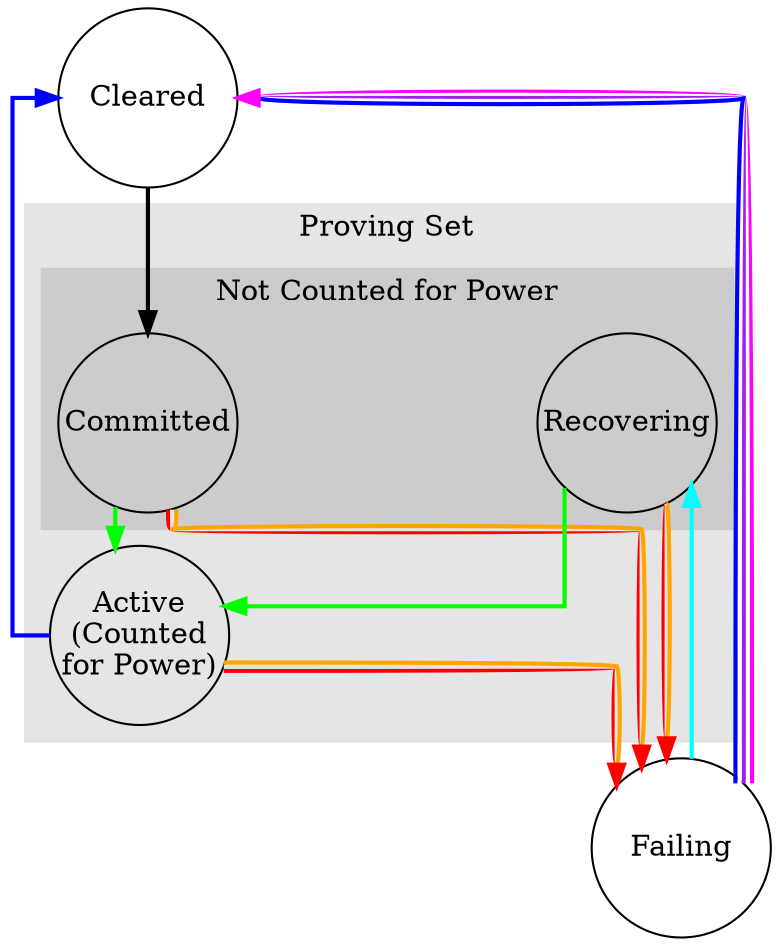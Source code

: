 digraph sectoRecovering {
  Compound=true
  splines=ortho
  ranksep=0.2
  nodesep=2
  node [shape=circle width=1.2 fixedsize=true]
  edge [penwidth=2]
  Cleared
  subgraph cluster_0 {
      label="Proving Set"
      style=filled
      color=grey90
     Committed
     Active [label="Active\n(Counted\nfor Power)"]
     Recovering

     subgraph cluster_1 {
         label="Not Counted for Power"
         style=filled
         color=grey80
         Committed
         Recovering
     }
  }

  // black: sm.CommitSector
  // green: sm.SubmitPoSt - ActivateSectors
  // orange: sm.DeclareFaults - sm.FailSector
  // red: sm.CronAction - sm.FailSector
  // cyan: sm.RecoverFaults
  // blue: sm.SubmitPoSt - Expiration - ClearSector
  // magenta: sm.SubmitPoSt - MaxFCount - ClearSector
  // purple: sm.CronAction - MaxFCount - ClearSector

  Cleared -> Committed [color="black"]
  Committed -> Active [color="green"]
  Recovering -> Active [color="green"]

  // either declare Fault or miss PoSt
  Active -> Failing [color="red:gray90:orange"]

  // only miss PoSt, otherwise PoSt will move Recovering to Active
  // Recovering -> Cleared [constraint=false color="magenta"]
  // only miss PoSt, otherwise PoSt will move Committed to Active
  // Committed -> Cleared [constraint=false color="magenta"]

  Failing -> Recovering [constraint=false color="cyan"]

  // only submit PoSt and expire, otherwise will move to Failing
  Active -> Cleared [constraint=false color="blue"]

  // either miss PoSt (MFC) or submit PoSt (still in FaultSet) expire/MFC
  Failing -> Cleared [constraint=false color="magenta:white:purple:white:blue"]

  // either declare fault or miss PoSt
  Committed -> Failing [color="red:gray90:orange"]
  Recovering -> Failing [color="red:gray90:orange"]


}
